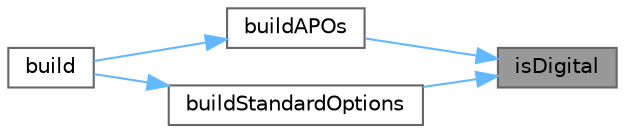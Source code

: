 digraph "isDigital"
{
 // INTERACTIVE_SVG=YES
 // LATEX_PDF_SIZE
  bgcolor="transparent";
  edge [fontname=Helvetica,fontsize=10,labelfontname=Helvetica,labelfontsize=10];
  node [fontname=Helvetica,fontsize=10,shape=box,height=0.2,width=0.4];
  rankdir="RL";
  Node1 [label="isDigital",height=0.2,width=0.4,color="gray40", fillcolor="grey60", style="filled", fontcolor="black",tooltip=" "];
  Node1 -> Node2 [dir="back",color="steelblue1",style="solid"];
  Node2 [label="buildAPOs",height=0.2,width=0.4,color="grey40", fillcolor="white", style="filled",URL="$classore_1_1data_1_1_commodity_option_strip.html#a6d6ecf5491da24c10030b998afd5fa8b",tooltip="Build an average price option strip."];
  Node2 -> Node3 [dir="back",color="steelblue1",style="solid"];
  Node3 [label="build",height=0.2,width=0.4,color="grey40", fillcolor="white", style="filled",URL="$classore_1_1data_1_1_commodity_option_strip.html#a7158c90da58d23d6c8d55040bb585107",tooltip="Implement the build method."];
  Node1 -> Node4 [dir="back",color="steelblue1",style="solid"];
  Node4 [label="buildStandardOptions",height=0.2,width=0.4,color="grey40", fillcolor="white", style="filled",URL="$classore_1_1data_1_1_commodity_option_strip.html#ae82ea069e328d04bb1f7c58b7abc9802",tooltip="Build a standard option strip."];
  Node4 -> Node3 [dir="back",color="steelblue1",style="solid"];
}
